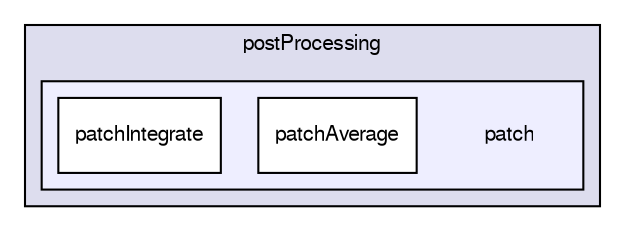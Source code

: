 digraph "applications/utilities/postProcessing/patch" {
  bgcolor=transparent;
  compound=true
  node [ fontsize="10", fontname="FreeSans"];
  edge [ labelfontsize="10", labelfontname="FreeSans"];
  subgraph clusterdir_b0c2b0d6e5b08bdff054b28f26ba51e7 {
    graph [ bgcolor="#ddddee", pencolor="black", label="postProcessing" fontname="FreeSans", fontsize="10", URL="dir_b0c2b0d6e5b08bdff054b28f26ba51e7.html"]
  subgraph clusterdir_8e1906c6fdbdcdbadb34123e8e3eb41f {
    graph [ bgcolor="#eeeeff", pencolor="black", label="" URL="dir_8e1906c6fdbdcdbadb34123e8e3eb41f.html"];
    dir_8e1906c6fdbdcdbadb34123e8e3eb41f [shape=plaintext label="patch"];
    dir_065bbe5bb2d7e5a02f5a651aa4ac0b2b [shape=box label="patchAverage" color="black" fillcolor="white" style="filled" URL="dir_065bbe5bb2d7e5a02f5a651aa4ac0b2b.html"];
    dir_ebabd53ba123a9c0140d66da4663fc6d [shape=box label="patchIntegrate" color="black" fillcolor="white" style="filled" URL="dir_ebabd53ba123a9c0140d66da4663fc6d.html"];
  }
  }
}
